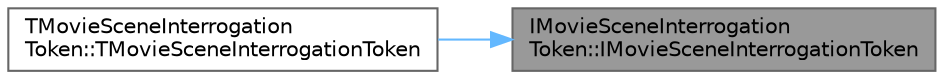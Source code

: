 digraph "IMovieSceneInterrogationToken::IMovieSceneInterrogationToken"
{
 // INTERACTIVE_SVG=YES
 // LATEX_PDF_SIZE
  bgcolor="transparent";
  edge [fontname=Helvetica,fontsize=10,labelfontname=Helvetica,labelfontsize=10];
  node [fontname=Helvetica,fontsize=10,shape=box,height=0.2,width=0.4];
  rankdir="RL";
  Node1 [id="Node000001",label="IMovieSceneInterrogation\lToken::IMovieSceneInterrogationToken",height=0.2,width=0.4,color="gray40", fillcolor="grey60", style="filled", fontcolor="black",tooltip=" "];
  Node1 -> Node2 [id="edge1_Node000001_Node000002",dir="back",color="steelblue1",style="solid",tooltip=" "];
  Node2 [id="Node000002",label="TMovieSceneInterrogation\lToken::TMovieSceneInterrogationToken",height=0.2,width=0.4,color="grey40", fillcolor="white", style="filled",URL="$d7/ddd/structTMovieSceneInterrogationToken.html#aea056483832ed85732a1199baa186095",tooltip=" "];
}

